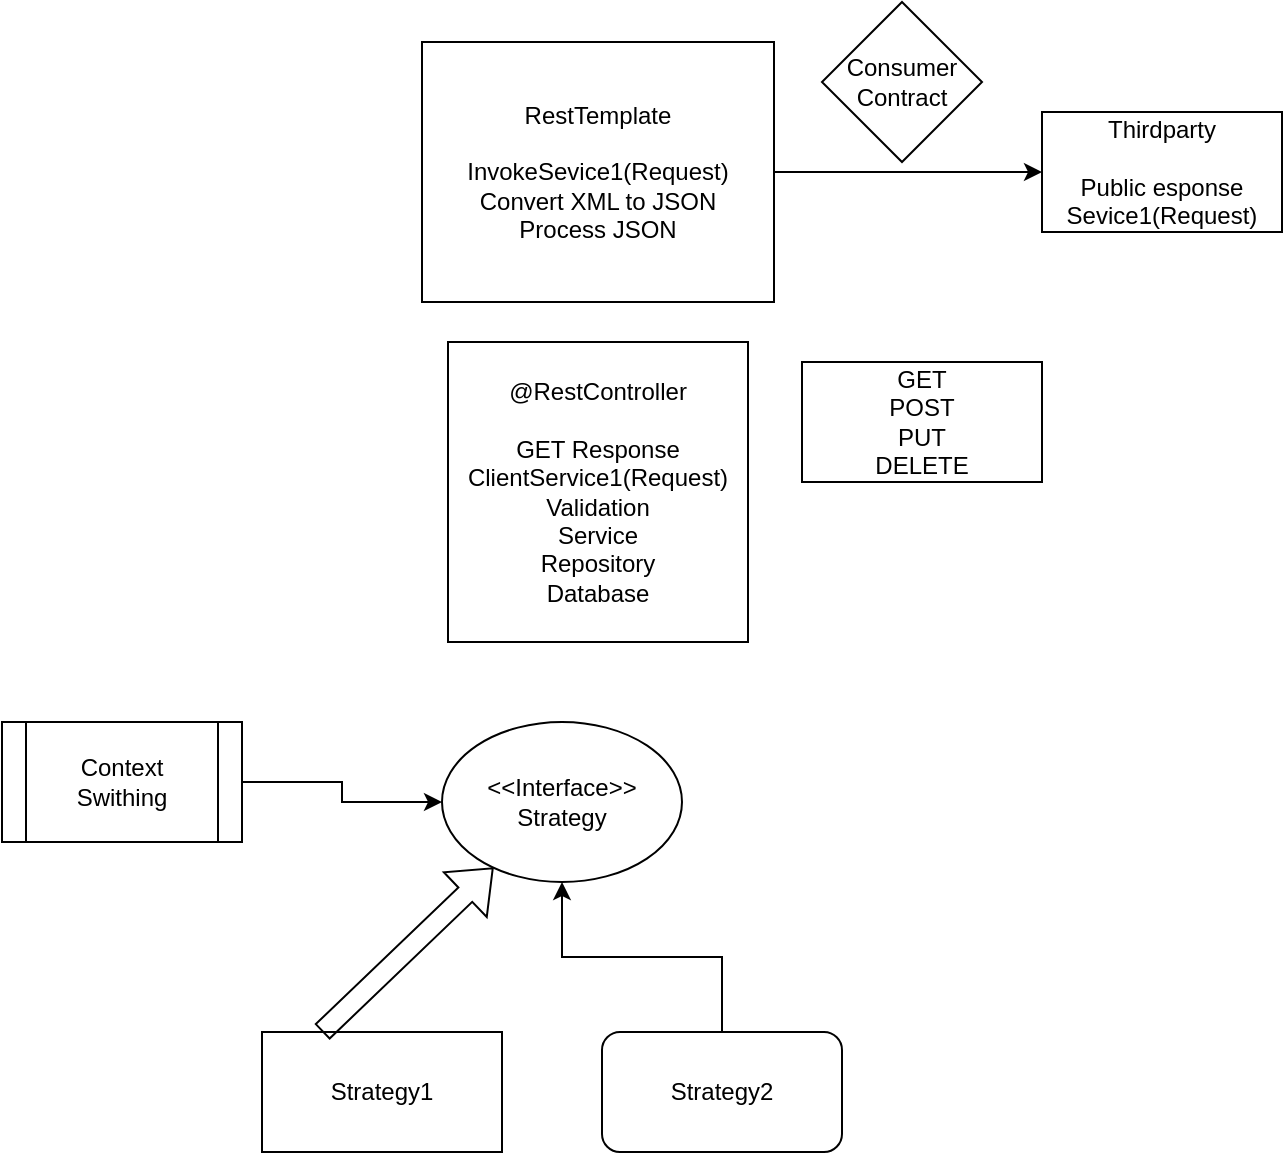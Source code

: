 <mxfile version="15.5.9" type="github"><diagram id="a4F54Z6irap73ktzLyIl" name="Page-1"><mxGraphModel dx="837" dy="499" grid="1" gridSize="10" guides="1" tooltips="1" connect="1" arrows="1" fold="1" page="1" pageScale="1" pageWidth="827" pageHeight="1169" math="0" shadow="0"><root><mxCell id="0"/><mxCell id="1" parent="0"/><mxCell id="edasVs_IqBrxdR-RYv2Y-1" value="Thirdparty&lt;br&gt;&lt;br&gt;Public esponse Sevice1(Request)" style="rounded=0;whiteSpace=wrap;html=1;" vertex="1" parent="1"><mxGeometry x="590" y="65" width="120" height="60" as="geometry"/></mxCell><mxCell id="edasVs_IqBrxdR-RYv2Y-7" style="edgeStyle=orthogonalEdgeStyle;rounded=0;orthogonalLoop=1;jettySize=auto;html=1;" edge="1" parent="1" source="edasVs_IqBrxdR-RYv2Y-6" target="edasVs_IqBrxdR-RYv2Y-1"><mxGeometry relative="1" as="geometry"/></mxCell><mxCell id="edasVs_IqBrxdR-RYv2Y-6" value="RestTemplate&lt;br&gt;&lt;br&gt;InvokeSevice1(Request)&lt;br&gt;Convert XML to JSON&lt;br&gt;Process JSON&lt;br&gt;" style="rounded=0;whiteSpace=wrap;html=1;" vertex="1" parent="1"><mxGeometry x="280" y="30" width="176" height="130" as="geometry"/></mxCell><mxCell id="edasVs_IqBrxdR-RYv2Y-8" value="Consumer Contract&lt;br&gt;" style="rhombus;whiteSpace=wrap;html=1;" vertex="1" parent="1"><mxGeometry x="480" y="10" width="80" height="80" as="geometry"/></mxCell><mxCell id="edasVs_IqBrxdR-RYv2Y-9" value="@RestController&lt;br&gt;&lt;br&gt;GET Response ClientService1(Request)&lt;br&gt;Validation&lt;br&gt;Service&lt;br&gt;Repository&lt;br&gt;Database" style="whiteSpace=wrap;html=1;aspect=fixed;" vertex="1" parent="1"><mxGeometry x="293" y="180" width="150" height="150" as="geometry"/></mxCell><mxCell id="edasVs_IqBrxdR-RYv2Y-10" value="GET&lt;br&gt;POST&lt;br&gt;PUT&lt;br&gt;DELETE" style="rounded=0;whiteSpace=wrap;html=1;" vertex="1" parent="1"><mxGeometry x="470" y="190" width="120" height="60" as="geometry"/></mxCell><mxCell id="edasVs_IqBrxdR-RYv2Y-11" value="&amp;lt;&amp;lt;Interface&amp;gt;&amp;gt;&lt;br&gt;Strategy" style="ellipse;whiteSpace=wrap;html=1;" vertex="1" parent="1"><mxGeometry x="290" y="370" width="120" height="80" as="geometry"/></mxCell><mxCell id="edasVs_IqBrxdR-RYv2Y-12" value="Strategy1&lt;br&gt;" style="rounded=0;whiteSpace=wrap;html=1;" vertex="1" parent="1"><mxGeometry x="200" y="525" width="120" height="60" as="geometry"/></mxCell><mxCell id="edasVs_IqBrxdR-RYv2Y-15" style="edgeStyle=orthogonalEdgeStyle;rounded=0;orthogonalLoop=1;jettySize=auto;html=1;" edge="1" parent="1" source="edasVs_IqBrxdR-RYv2Y-13" target="edasVs_IqBrxdR-RYv2Y-11"><mxGeometry relative="1" as="geometry"/></mxCell><mxCell id="edasVs_IqBrxdR-RYv2Y-13" value="Strategy2" style="rounded=1;whiteSpace=wrap;html=1;" vertex="1" parent="1"><mxGeometry x="370" y="525" width="120" height="60" as="geometry"/></mxCell><mxCell id="edasVs_IqBrxdR-RYv2Y-14" value="" style="shape=flexArrow;endArrow=classic;html=1;rounded=0;" edge="1" parent="1" target="edasVs_IqBrxdR-RYv2Y-11"><mxGeometry width="50" height="50" relative="1" as="geometry"><mxPoint x="230" y="525" as="sourcePoint"/><mxPoint x="280" y="475" as="targetPoint"/></mxGeometry></mxCell><mxCell id="edasVs_IqBrxdR-RYv2Y-17" style="edgeStyle=orthogonalEdgeStyle;rounded=0;orthogonalLoop=1;jettySize=auto;html=1;" edge="1" parent="1" source="edasVs_IqBrxdR-RYv2Y-16" target="edasVs_IqBrxdR-RYv2Y-11"><mxGeometry relative="1" as="geometry"/></mxCell><mxCell id="edasVs_IqBrxdR-RYv2Y-16" value="Context&lt;br&gt;Swithing" style="shape=process;whiteSpace=wrap;html=1;backgroundOutline=1;" vertex="1" parent="1"><mxGeometry x="70" y="370" width="120" height="60" as="geometry"/></mxCell></root></mxGraphModel></diagram></mxfile>